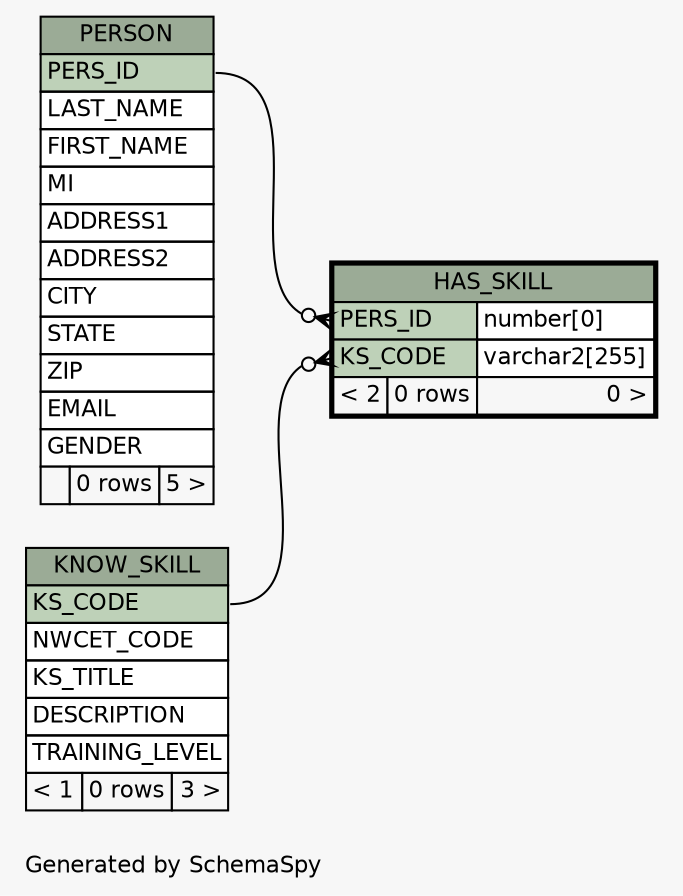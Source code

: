 // dot 2.38.0 on Linux 4.10.0-38-generic
// SchemaSpy rev 590
digraph "oneDegreeRelationshipsDiagram" {
  graph [
    rankdir="RL"
    bgcolor="#f7f7f7"
    label="\nGenerated by SchemaSpy"
    labeljust="l"
    nodesep="0.18"
    ranksep="0.46"
    fontname="Helvetica"
    fontsize="11"
  ];
  node [
    fontname="Helvetica"
    fontsize="11"
    shape="plaintext"
  ];
  edge [
    arrowsize="0.8"
  ];
  "HAS_SKILL":"KS_CODE":w -> "KNOW_SKILL":"KS_CODE":e [arrowhead=none dir=back arrowtail=crowodot];
  "HAS_SKILL":"PERS_ID":w -> "PERSON":"PERS_ID":e [arrowhead=none dir=back arrowtail=crowodot];
  "HAS_SKILL" [
    label=<
    <TABLE BORDER="2" CELLBORDER="1" CELLSPACING="0" BGCOLOR="#ffffff">
      <TR><TD COLSPAN="3" BGCOLOR="#9bab96" ALIGN="CENTER">HAS_SKILL</TD></TR>
      <TR><TD PORT="PERS_ID" COLSPAN="2" BGCOLOR="#bed1b8" ALIGN="LEFT">PERS_ID</TD><TD PORT="PERS_ID.type" ALIGN="LEFT">number[0]</TD></TR>
      <TR><TD PORT="KS_CODE" COLSPAN="2" BGCOLOR="#bed1b8" ALIGN="LEFT">KS_CODE</TD><TD PORT="KS_CODE.type" ALIGN="LEFT">varchar2[255]</TD></TR>
      <TR><TD ALIGN="LEFT" BGCOLOR="#f7f7f7">&lt; 2</TD><TD ALIGN="RIGHT" BGCOLOR="#f7f7f7">0 rows</TD><TD ALIGN="RIGHT" BGCOLOR="#f7f7f7">0 &gt;</TD></TR>
    </TABLE>>
    URL="HAS_SKILL.html"
    tooltip="HAS_SKILL"
  ];
  "KNOW_SKILL" [
    label=<
    <TABLE BORDER="0" CELLBORDER="1" CELLSPACING="0" BGCOLOR="#ffffff">
      <TR><TD COLSPAN="3" BGCOLOR="#9bab96" ALIGN="CENTER">KNOW_SKILL</TD></TR>
      <TR><TD PORT="KS_CODE" COLSPAN="3" BGCOLOR="#bed1b8" ALIGN="LEFT">KS_CODE</TD></TR>
      <TR><TD PORT="NWCET_CODE" COLSPAN="3" ALIGN="LEFT">NWCET_CODE</TD></TR>
      <TR><TD PORT="KS_TITLE" COLSPAN="3" ALIGN="LEFT">KS_TITLE</TD></TR>
      <TR><TD PORT="DESCRIPTION" COLSPAN="3" ALIGN="LEFT">DESCRIPTION</TD></TR>
      <TR><TD PORT="TRAINING_LEVEL" COLSPAN="3" ALIGN="LEFT">TRAINING_LEVEL</TD></TR>
      <TR><TD ALIGN="LEFT" BGCOLOR="#f7f7f7">&lt; 1</TD><TD ALIGN="RIGHT" BGCOLOR="#f7f7f7">0 rows</TD><TD ALIGN="RIGHT" BGCOLOR="#f7f7f7">3 &gt;</TD></TR>
    </TABLE>>
    URL="KNOW_SKILL.html"
    tooltip="KNOW_SKILL"
  ];
  "PERSON" [
    label=<
    <TABLE BORDER="0" CELLBORDER="1" CELLSPACING="0" BGCOLOR="#ffffff">
      <TR><TD COLSPAN="3" BGCOLOR="#9bab96" ALIGN="CENTER">PERSON</TD></TR>
      <TR><TD PORT="PERS_ID" COLSPAN="3" BGCOLOR="#bed1b8" ALIGN="LEFT">PERS_ID</TD></TR>
      <TR><TD PORT="LAST_NAME" COLSPAN="3" ALIGN="LEFT">LAST_NAME</TD></TR>
      <TR><TD PORT="FIRST_NAME" COLSPAN="3" ALIGN="LEFT">FIRST_NAME</TD></TR>
      <TR><TD PORT="MI" COLSPAN="3" ALIGN="LEFT">MI</TD></TR>
      <TR><TD PORT="ADDRESS1" COLSPAN="3" ALIGN="LEFT">ADDRESS1</TD></TR>
      <TR><TD PORT="ADDRESS2" COLSPAN="3" ALIGN="LEFT">ADDRESS2</TD></TR>
      <TR><TD PORT="CITY" COLSPAN="3" ALIGN="LEFT">CITY</TD></TR>
      <TR><TD PORT="STATE" COLSPAN="3" ALIGN="LEFT">STATE</TD></TR>
      <TR><TD PORT="ZIP" COLSPAN="3" ALIGN="LEFT">ZIP</TD></TR>
      <TR><TD PORT="EMAIL" COLSPAN="3" ALIGN="LEFT">EMAIL</TD></TR>
      <TR><TD PORT="GENDER" COLSPAN="3" ALIGN="LEFT">GENDER</TD></TR>
      <TR><TD ALIGN="LEFT" BGCOLOR="#f7f7f7">  </TD><TD ALIGN="RIGHT" BGCOLOR="#f7f7f7">0 rows</TD><TD ALIGN="RIGHT" BGCOLOR="#f7f7f7">5 &gt;</TD></TR>
    </TABLE>>
    URL="PERSON.html"
    tooltip="PERSON"
  ];
}
